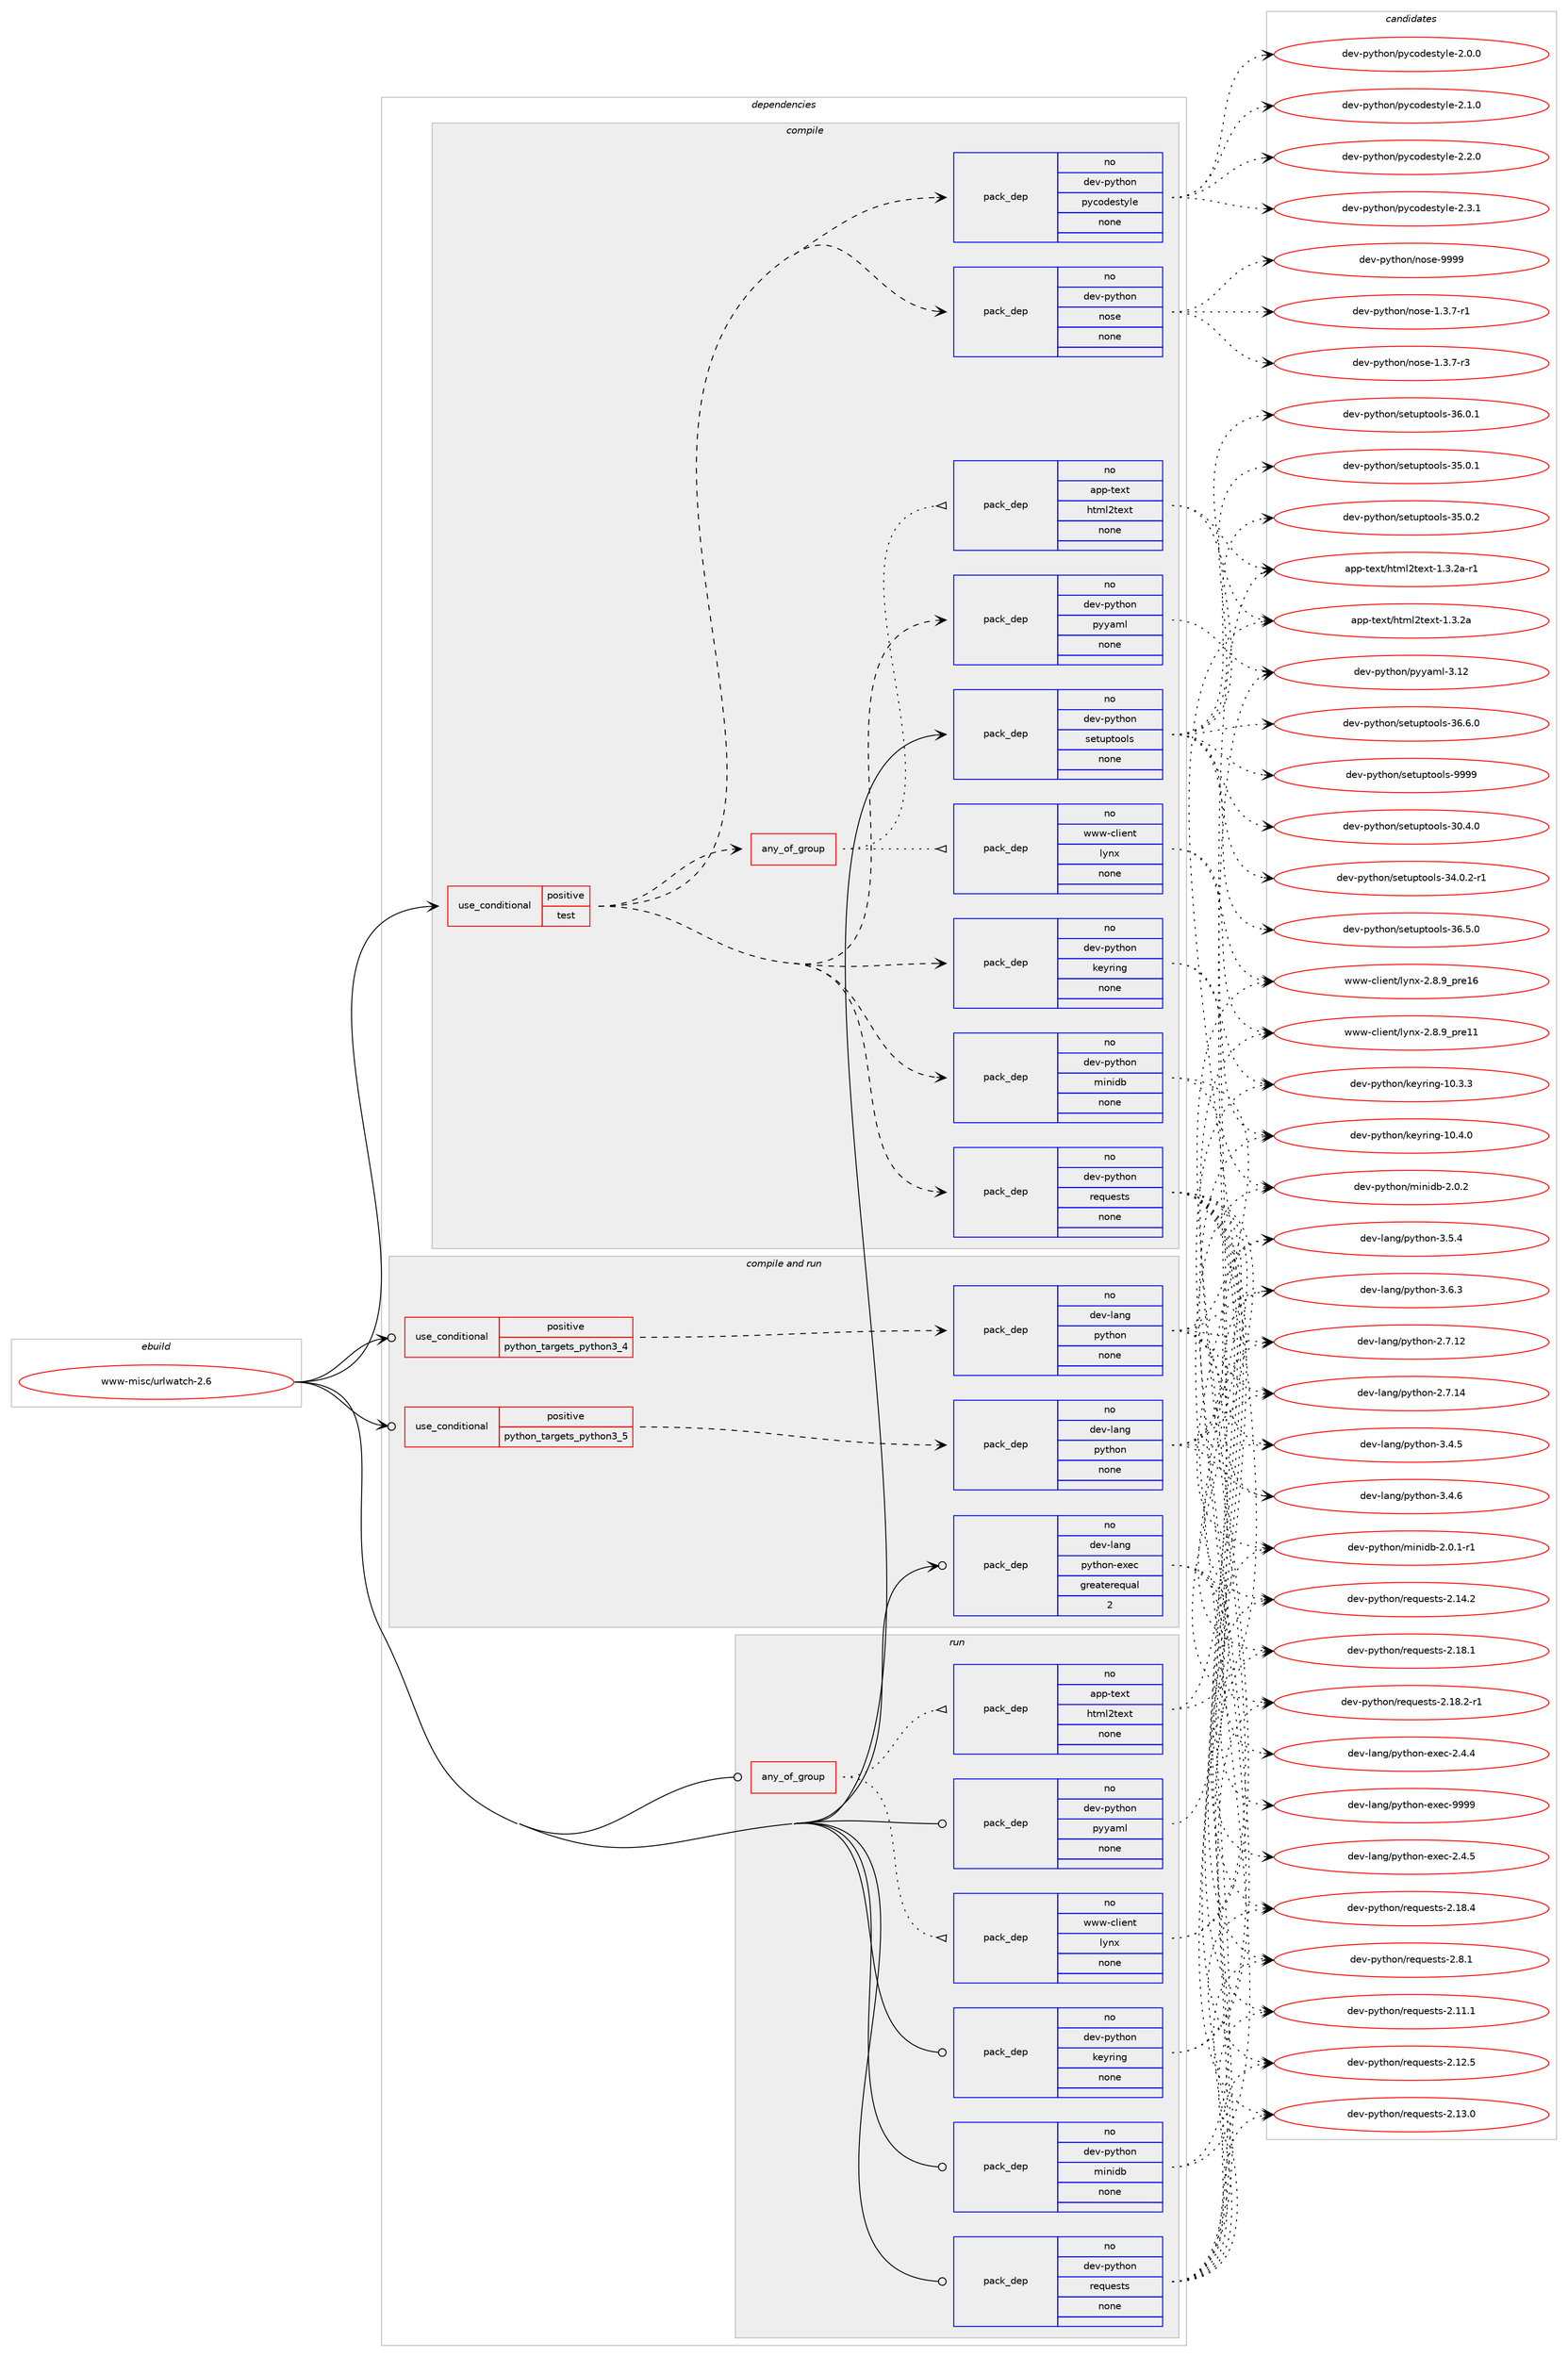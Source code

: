 digraph prolog {

# *************
# Graph options
# *************

newrank=true;
concentrate=true;
compound=true;
graph [rankdir=LR,fontname=Helvetica,fontsize=10,ranksep=1.5];#, ranksep=2.5, nodesep=0.2];
edge  [arrowhead=vee];
node  [fontname=Helvetica,fontsize=10];

# **********
# The ebuild
# **********

subgraph cluster_leftcol {
color=gray;
rank=same;
label=<<i>ebuild</i>>;
id [label="www-misc/urlwatch-2.6", color=red, width=4, href="../www-misc/urlwatch-2.6.svg"];
}

# ****************
# The dependencies
# ****************

subgraph cluster_midcol {
color=gray;
label=<<i>dependencies</i>>;
subgraph cluster_compile {
fillcolor="#eeeeee";
style=filled;
label=<<i>compile</i>>;
subgraph cond120330 {
dependency505712 [label=<<TABLE BORDER="0" CELLBORDER="1" CELLSPACING="0" CELLPADDING="4"><TR><TD ROWSPAN="3" CELLPADDING="10">use_conditional</TD></TR><TR><TD>positive</TD></TR><TR><TD>test</TD></TR></TABLE>>, shape=none, color=red];
subgraph pack376102 {
dependency505713 [label=<<TABLE BORDER="0" CELLBORDER="1" CELLSPACING="0" CELLPADDING="4" WIDTH="220"><TR><TD ROWSPAN="6" CELLPADDING="30">pack_dep</TD></TR><TR><TD WIDTH="110">no</TD></TR><TR><TD>dev-python</TD></TR><TR><TD>keyring</TD></TR><TR><TD>none</TD></TR><TR><TD></TD></TR></TABLE>>, shape=none, color=blue];
}
dependency505712:e -> dependency505713:w [weight=20,style="dashed",arrowhead="vee"];
subgraph pack376103 {
dependency505714 [label=<<TABLE BORDER="0" CELLBORDER="1" CELLSPACING="0" CELLPADDING="4" WIDTH="220"><TR><TD ROWSPAN="6" CELLPADDING="30">pack_dep</TD></TR><TR><TD WIDTH="110">no</TD></TR><TR><TD>dev-python</TD></TR><TR><TD>pyyaml</TD></TR><TR><TD>none</TD></TR><TR><TD></TD></TR></TABLE>>, shape=none, color=blue];
}
dependency505712:e -> dependency505714:w [weight=20,style="dashed",arrowhead="vee"];
subgraph pack376104 {
dependency505715 [label=<<TABLE BORDER="0" CELLBORDER="1" CELLSPACING="0" CELLPADDING="4" WIDTH="220"><TR><TD ROWSPAN="6" CELLPADDING="30">pack_dep</TD></TR><TR><TD WIDTH="110">no</TD></TR><TR><TD>dev-python</TD></TR><TR><TD>minidb</TD></TR><TR><TD>none</TD></TR><TR><TD></TD></TR></TABLE>>, shape=none, color=blue];
}
dependency505712:e -> dependency505715:w [weight=20,style="dashed",arrowhead="vee"];
subgraph pack376105 {
dependency505716 [label=<<TABLE BORDER="0" CELLBORDER="1" CELLSPACING="0" CELLPADDING="4" WIDTH="220"><TR><TD ROWSPAN="6" CELLPADDING="30">pack_dep</TD></TR><TR><TD WIDTH="110">no</TD></TR><TR><TD>dev-python</TD></TR><TR><TD>requests</TD></TR><TR><TD>none</TD></TR><TR><TD></TD></TR></TABLE>>, shape=none, color=blue];
}
dependency505712:e -> dependency505716:w [weight=20,style="dashed",arrowhead="vee"];
subgraph any8945 {
dependency505717 [label=<<TABLE BORDER="0" CELLBORDER="1" CELLSPACING="0" CELLPADDING="4"><TR><TD CELLPADDING="10">any_of_group</TD></TR></TABLE>>, shape=none, color=red];subgraph pack376106 {
dependency505718 [label=<<TABLE BORDER="0" CELLBORDER="1" CELLSPACING="0" CELLPADDING="4" WIDTH="220"><TR><TD ROWSPAN="6" CELLPADDING="30">pack_dep</TD></TR><TR><TD WIDTH="110">no</TD></TR><TR><TD>www-client</TD></TR><TR><TD>lynx</TD></TR><TR><TD>none</TD></TR><TR><TD></TD></TR></TABLE>>, shape=none, color=blue];
}
dependency505717:e -> dependency505718:w [weight=20,style="dotted",arrowhead="oinv"];
subgraph pack376107 {
dependency505719 [label=<<TABLE BORDER="0" CELLBORDER="1" CELLSPACING="0" CELLPADDING="4" WIDTH="220"><TR><TD ROWSPAN="6" CELLPADDING="30">pack_dep</TD></TR><TR><TD WIDTH="110">no</TD></TR><TR><TD>app-text</TD></TR><TR><TD>html2text</TD></TR><TR><TD>none</TD></TR><TR><TD></TD></TR></TABLE>>, shape=none, color=blue];
}
dependency505717:e -> dependency505719:w [weight=20,style="dotted",arrowhead="oinv"];
}
dependency505712:e -> dependency505717:w [weight=20,style="dashed",arrowhead="vee"];
subgraph pack376108 {
dependency505720 [label=<<TABLE BORDER="0" CELLBORDER="1" CELLSPACING="0" CELLPADDING="4" WIDTH="220"><TR><TD ROWSPAN="6" CELLPADDING="30">pack_dep</TD></TR><TR><TD WIDTH="110">no</TD></TR><TR><TD>dev-python</TD></TR><TR><TD>nose</TD></TR><TR><TD>none</TD></TR><TR><TD></TD></TR></TABLE>>, shape=none, color=blue];
}
dependency505712:e -> dependency505720:w [weight=20,style="dashed",arrowhead="vee"];
subgraph pack376109 {
dependency505721 [label=<<TABLE BORDER="0" CELLBORDER="1" CELLSPACING="0" CELLPADDING="4" WIDTH="220"><TR><TD ROWSPAN="6" CELLPADDING="30">pack_dep</TD></TR><TR><TD WIDTH="110">no</TD></TR><TR><TD>dev-python</TD></TR><TR><TD>pycodestyle</TD></TR><TR><TD>none</TD></TR><TR><TD></TD></TR></TABLE>>, shape=none, color=blue];
}
dependency505712:e -> dependency505721:w [weight=20,style="dashed",arrowhead="vee"];
}
id:e -> dependency505712:w [weight=20,style="solid",arrowhead="vee"];
subgraph pack376110 {
dependency505722 [label=<<TABLE BORDER="0" CELLBORDER="1" CELLSPACING="0" CELLPADDING="4" WIDTH="220"><TR><TD ROWSPAN="6" CELLPADDING="30">pack_dep</TD></TR><TR><TD WIDTH="110">no</TD></TR><TR><TD>dev-python</TD></TR><TR><TD>setuptools</TD></TR><TR><TD>none</TD></TR><TR><TD></TD></TR></TABLE>>, shape=none, color=blue];
}
id:e -> dependency505722:w [weight=20,style="solid",arrowhead="vee"];
}
subgraph cluster_compileandrun {
fillcolor="#eeeeee";
style=filled;
label=<<i>compile and run</i>>;
subgraph cond120331 {
dependency505723 [label=<<TABLE BORDER="0" CELLBORDER="1" CELLSPACING="0" CELLPADDING="4"><TR><TD ROWSPAN="3" CELLPADDING="10">use_conditional</TD></TR><TR><TD>positive</TD></TR><TR><TD>python_targets_python3_4</TD></TR></TABLE>>, shape=none, color=red];
subgraph pack376111 {
dependency505724 [label=<<TABLE BORDER="0" CELLBORDER="1" CELLSPACING="0" CELLPADDING="4" WIDTH="220"><TR><TD ROWSPAN="6" CELLPADDING="30">pack_dep</TD></TR><TR><TD WIDTH="110">no</TD></TR><TR><TD>dev-lang</TD></TR><TR><TD>python</TD></TR><TR><TD>none</TD></TR><TR><TD></TD></TR></TABLE>>, shape=none, color=blue];
}
dependency505723:e -> dependency505724:w [weight=20,style="dashed",arrowhead="vee"];
}
id:e -> dependency505723:w [weight=20,style="solid",arrowhead="odotvee"];
subgraph cond120332 {
dependency505725 [label=<<TABLE BORDER="0" CELLBORDER="1" CELLSPACING="0" CELLPADDING="4"><TR><TD ROWSPAN="3" CELLPADDING="10">use_conditional</TD></TR><TR><TD>positive</TD></TR><TR><TD>python_targets_python3_5</TD></TR></TABLE>>, shape=none, color=red];
subgraph pack376112 {
dependency505726 [label=<<TABLE BORDER="0" CELLBORDER="1" CELLSPACING="0" CELLPADDING="4" WIDTH="220"><TR><TD ROWSPAN="6" CELLPADDING="30">pack_dep</TD></TR><TR><TD WIDTH="110">no</TD></TR><TR><TD>dev-lang</TD></TR><TR><TD>python</TD></TR><TR><TD>none</TD></TR><TR><TD></TD></TR></TABLE>>, shape=none, color=blue];
}
dependency505725:e -> dependency505726:w [weight=20,style="dashed",arrowhead="vee"];
}
id:e -> dependency505725:w [weight=20,style="solid",arrowhead="odotvee"];
subgraph pack376113 {
dependency505727 [label=<<TABLE BORDER="0" CELLBORDER="1" CELLSPACING="0" CELLPADDING="4" WIDTH="220"><TR><TD ROWSPAN="6" CELLPADDING="30">pack_dep</TD></TR><TR><TD WIDTH="110">no</TD></TR><TR><TD>dev-lang</TD></TR><TR><TD>python-exec</TD></TR><TR><TD>greaterequal</TD></TR><TR><TD>2</TD></TR></TABLE>>, shape=none, color=blue];
}
id:e -> dependency505727:w [weight=20,style="solid",arrowhead="odotvee"];
}
subgraph cluster_run {
fillcolor="#eeeeee";
style=filled;
label=<<i>run</i>>;
subgraph any8946 {
dependency505728 [label=<<TABLE BORDER="0" CELLBORDER="1" CELLSPACING="0" CELLPADDING="4"><TR><TD CELLPADDING="10">any_of_group</TD></TR></TABLE>>, shape=none, color=red];subgraph pack376114 {
dependency505729 [label=<<TABLE BORDER="0" CELLBORDER="1" CELLSPACING="0" CELLPADDING="4" WIDTH="220"><TR><TD ROWSPAN="6" CELLPADDING="30">pack_dep</TD></TR><TR><TD WIDTH="110">no</TD></TR><TR><TD>www-client</TD></TR><TR><TD>lynx</TD></TR><TR><TD>none</TD></TR><TR><TD></TD></TR></TABLE>>, shape=none, color=blue];
}
dependency505728:e -> dependency505729:w [weight=20,style="dotted",arrowhead="oinv"];
subgraph pack376115 {
dependency505730 [label=<<TABLE BORDER="0" CELLBORDER="1" CELLSPACING="0" CELLPADDING="4" WIDTH="220"><TR><TD ROWSPAN="6" CELLPADDING="30">pack_dep</TD></TR><TR><TD WIDTH="110">no</TD></TR><TR><TD>app-text</TD></TR><TR><TD>html2text</TD></TR><TR><TD>none</TD></TR><TR><TD></TD></TR></TABLE>>, shape=none, color=blue];
}
dependency505728:e -> dependency505730:w [weight=20,style="dotted",arrowhead="oinv"];
}
id:e -> dependency505728:w [weight=20,style="solid",arrowhead="odot"];
subgraph pack376116 {
dependency505731 [label=<<TABLE BORDER="0" CELLBORDER="1" CELLSPACING="0" CELLPADDING="4" WIDTH="220"><TR><TD ROWSPAN="6" CELLPADDING="30">pack_dep</TD></TR><TR><TD WIDTH="110">no</TD></TR><TR><TD>dev-python</TD></TR><TR><TD>keyring</TD></TR><TR><TD>none</TD></TR><TR><TD></TD></TR></TABLE>>, shape=none, color=blue];
}
id:e -> dependency505731:w [weight=20,style="solid",arrowhead="odot"];
subgraph pack376117 {
dependency505732 [label=<<TABLE BORDER="0" CELLBORDER="1" CELLSPACING="0" CELLPADDING="4" WIDTH="220"><TR><TD ROWSPAN="6" CELLPADDING="30">pack_dep</TD></TR><TR><TD WIDTH="110">no</TD></TR><TR><TD>dev-python</TD></TR><TR><TD>minidb</TD></TR><TR><TD>none</TD></TR><TR><TD></TD></TR></TABLE>>, shape=none, color=blue];
}
id:e -> dependency505732:w [weight=20,style="solid",arrowhead="odot"];
subgraph pack376118 {
dependency505733 [label=<<TABLE BORDER="0" CELLBORDER="1" CELLSPACING="0" CELLPADDING="4" WIDTH="220"><TR><TD ROWSPAN="6" CELLPADDING="30">pack_dep</TD></TR><TR><TD WIDTH="110">no</TD></TR><TR><TD>dev-python</TD></TR><TR><TD>pyyaml</TD></TR><TR><TD>none</TD></TR><TR><TD></TD></TR></TABLE>>, shape=none, color=blue];
}
id:e -> dependency505733:w [weight=20,style="solid",arrowhead="odot"];
subgraph pack376119 {
dependency505734 [label=<<TABLE BORDER="0" CELLBORDER="1" CELLSPACING="0" CELLPADDING="4" WIDTH="220"><TR><TD ROWSPAN="6" CELLPADDING="30">pack_dep</TD></TR><TR><TD WIDTH="110">no</TD></TR><TR><TD>dev-python</TD></TR><TR><TD>requests</TD></TR><TR><TD>none</TD></TR><TR><TD></TD></TR></TABLE>>, shape=none, color=blue];
}
id:e -> dependency505734:w [weight=20,style="solid",arrowhead="odot"];
}
}

# **************
# The candidates
# **************

subgraph cluster_choices {
rank=same;
color=gray;
label=<<i>candidates</i>>;

subgraph choice376102 {
color=black;
nodesep=1;
choice100101118451121211161041111104710710112111410511010345494846514651 [label="dev-python/keyring-10.3.3", color=red, width=4,href="../dev-python/keyring-10.3.3.svg"];
choice100101118451121211161041111104710710112111410511010345494846524648 [label="dev-python/keyring-10.4.0", color=red, width=4,href="../dev-python/keyring-10.4.0.svg"];
dependency505713:e -> choice100101118451121211161041111104710710112111410511010345494846514651:w [style=dotted,weight="100"];
dependency505713:e -> choice100101118451121211161041111104710710112111410511010345494846524648:w [style=dotted,weight="100"];
}
subgraph choice376103 {
color=black;
nodesep=1;
choice1001011184511212111610411111047112121121971091084551464950 [label="dev-python/pyyaml-3.12", color=red, width=4,href="../dev-python/pyyaml-3.12.svg"];
dependency505714:e -> choice1001011184511212111610411111047112121121971091084551464950:w [style=dotted,weight="100"];
}
subgraph choice376104 {
color=black;
nodesep=1;
choice1001011184511212111610411111047109105110105100984550464846494511449 [label="dev-python/minidb-2.0.1-r1", color=red, width=4,href="../dev-python/minidb-2.0.1-r1.svg"];
choice100101118451121211161041111104710910511010510098455046484650 [label="dev-python/minidb-2.0.2", color=red, width=4,href="../dev-python/minidb-2.0.2.svg"];
dependency505715:e -> choice1001011184511212111610411111047109105110105100984550464846494511449:w [style=dotted,weight="100"];
dependency505715:e -> choice100101118451121211161041111104710910511010510098455046484650:w [style=dotted,weight="100"];
}
subgraph choice376105 {
color=black;
nodesep=1;
choice100101118451121211161041111104711410111311710111511611545504649494649 [label="dev-python/requests-2.11.1", color=red, width=4,href="../dev-python/requests-2.11.1.svg"];
choice100101118451121211161041111104711410111311710111511611545504649504653 [label="dev-python/requests-2.12.5", color=red, width=4,href="../dev-python/requests-2.12.5.svg"];
choice100101118451121211161041111104711410111311710111511611545504649514648 [label="dev-python/requests-2.13.0", color=red, width=4,href="../dev-python/requests-2.13.0.svg"];
choice100101118451121211161041111104711410111311710111511611545504649524650 [label="dev-python/requests-2.14.2", color=red, width=4,href="../dev-python/requests-2.14.2.svg"];
choice100101118451121211161041111104711410111311710111511611545504649564649 [label="dev-python/requests-2.18.1", color=red, width=4,href="../dev-python/requests-2.18.1.svg"];
choice1001011184511212111610411111047114101113117101115116115455046495646504511449 [label="dev-python/requests-2.18.2-r1", color=red, width=4,href="../dev-python/requests-2.18.2-r1.svg"];
choice100101118451121211161041111104711410111311710111511611545504649564652 [label="dev-python/requests-2.18.4", color=red, width=4,href="../dev-python/requests-2.18.4.svg"];
choice1001011184511212111610411111047114101113117101115116115455046564649 [label="dev-python/requests-2.8.1", color=red, width=4,href="../dev-python/requests-2.8.1.svg"];
dependency505716:e -> choice100101118451121211161041111104711410111311710111511611545504649494649:w [style=dotted,weight="100"];
dependency505716:e -> choice100101118451121211161041111104711410111311710111511611545504649504653:w [style=dotted,weight="100"];
dependency505716:e -> choice100101118451121211161041111104711410111311710111511611545504649514648:w [style=dotted,weight="100"];
dependency505716:e -> choice100101118451121211161041111104711410111311710111511611545504649524650:w [style=dotted,weight="100"];
dependency505716:e -> choice100101118451121211161041111104711410111311710111511611545504649564649:w [style=dotted,weight="100"];
dependency505716:e -> choice1001011184511212111610411111047114101113117101115116115455046495646504511449:w [style=dotted,weight="100"];
dependency505716:e -> choice100101118451121211161041111104711410111311710111511611545504649564652:w [style=dotted,weight="100"];
dependency505716:e -> choice1001011184511212111610411111047114101113117101115116115455046564649:w [style=dotted,weight="100"];
}
subgraph choice376106 {
color=black;
nodesep=1;
choice119119119459910810510111011647108121110120455046564657951121141014949 [label="www-client/lynx-2.8.9_pre11", color=red, width=4,href="../www-client/lynx-2.8.9_pre11.svg"];
choice119119119459910810510111011647108121110120455046564657951121141014954 [label="www-client/lynx-2.8.9_pre16", color=red, width=4,href="../www-client/lynx-2.8.9_pre16.svg"];
dependency505718:e -> choice119119119459910810510111011647108121110120455046564657951121141014949:w [style=dotted,weight="100"];
dependency505718:e -> choice119119119459910810510111011647108121110120455046564657951121141014954:w [style=dotted,weight="100"];
}
subgraph choice376107 {
color=black;
nodesep=1;
choice9711211245116101120116471041161091085011610112011645494651465097 [label="app-text/html2text-1.3.2a", color=red, width=4,href="../app-text/html2text-1.3.2a.svg"];
choice97112112451161011201164710411610910850116101120116454946514650974511449 [label="app-text/html2text-1.3.2a-r1", color=red, width=4,href="../app-text/html2text-1.3.2a-r1.svg"];
dependency505719:e -> choice9711211245116101120116471041161091085011610112011645494651465097:w [style=dotted,weight="100"];
dependency505719:e -> choice97112112451161011201164710411610910850116101120116454946514650974511449:w [style=dotted,weight="100"];
}
subgraph choice376108 {
color=black;
nodesep=1;
choice10010111845112121116104111110471101111151014549465146554511449 [label="dev-python/nose-1.3.7-r1", color=red, width=4,href="../dev-python/nose-1.3.7-r1.svg"];
choice10010111845112121116104111110471101111151014549465146554511451 [label="dev-python/nose-1.3.7-r3", color=red, width=4,href="../dev-python/nose-1.3.7-r3.svg"];
choice10010111845112121116104111110471101111151014557575757 [label="dev-python/nose-9999", color=red, width=4,href="../dev-python/nose-9999.svg"];
dependency505720:e -> choice10010111845112121116104111110471101111151014549465146554511449:w [style=dotted,weight="100"];
dependency505720:e -> choice10010111845112121116104111110471101111151014549465146554511451:w [style=dotted,weight="100"];
dependency505720:e -> choice10010111845112121116104111110471101111151014557575757:w [style=dotted,weight="100"];
}
subgraph choice376109 {
color=black;
nodesep=1;
choice100101118451121211161041111104711212199111100101115116121108101455046484648 [label="dev-python/pycodestyle-2.0.0", color=red, width=4,href="../dev-python/pycodestyle-2.0.0.svg"];
choice100101118451121211161041111104711212199111100101115116121108101455046494648 [label="dev-python/pycodestyle-2.1.0", color=red, width=4,href="../dev-python/pycodestyle-2.1.0.svg"];
choice100101118451121211161041111104711212199111100101115116121108101455046504648 [label="dev-python/pycodestyle-2.2.0", color=red, width=4,href="../dev-python/pycodestyle-2.2.0.svg"];
choice100101118451121211161041111104711212199111100101115116121108101455046514649 [label="dev-python/pycodestyle-2.3.1", color=red, width=4,href="../dev-python/pycodestyle-2.3.1.svg"];
dependency505721:e -> choice100101118451121211161041111104711212199111100101115116121108101455046484648:w [style=dotted,weight="100"];
dependency505721:e -> choice100101118451121211161041111104711212199111100101115116121108101455046494648:w [style=dotted,weight="100"];
dependency505721:e -> choice100101118451121211161041111104711212199111100101115116121108101455046504648:w [style=dotted,weight="100"];
dependency505721:e -> choice100101118451121211161041111104711212199111100101115116121108101455046514649:w [style=dotted,weight="100"];
}
subgraph choice376110 {
color=black;
nodesep=1;
choice100101118451121211161041111104711510111611711211611111110811545514846524648 [label="dev-python/setuptools-30.4.0", color=red, width=4,href="../dev-python/setuptools-30.4.0.svg"];
choice1001011184511212111610411111047115101116117112116111111108115455152464846504511449 [label="dev-python/setuptools-34.0.2-r1", color=red, width=4,href="../dev-python/setuptools-34.0.2-r1.svg"];
choice100101118451121211161041111104711510111611711211611111110811545515346484649 [label="dev-python/setuptools-35.0.1", color=red, width=4,href="../dev-python/setuptools-35.0.1.svg"];
choice100101118451121211161041111104711510111611711211611111110811545515346484650 [label="dev-python/setuptools-35.0.2", color=red, width=4,href="../dev-python/setuptools-35.0.2.svg"];
choice100101118451121211161041111104711510111611711211611111110811545515446484649 [label="dev-python/setuptools-36.0.1", color=red, width=4,href="../dev-python/setuptools-36.0.1.svg"];
choice100101118451121211161041111104711510111611711211611111110811545515446534648 [label="dev-python/setuptools-36.5.0", color=red, width=4,href="../dev-python/setuptools-36.5.0.svg"];
choice100101118451121211161041111104711510111611711211611111110811545515446544648 [label="dev-python/setuptools-36.6.0", color=red, width=4,href="../dev-python/setuptools-36.6.0.svg"];
choice10010111845112121116104111110471151011161171121161111111081154557575757 [label="dev-python/setuptools-9999", color=red, width=4,href="../dev-python/setuptools-9999.svg"];
dependency505722:e -> choice100101118451121211161041111104711510111611711211611111110811545514846524648:w [style=dotted,weight="100"];
dependency505722:e -> choice1001011184511212111610411111047115101116117112116111111108115455152464846504511449:w [style=dotted,weight="100"];
dependency505722:e -> choice100101118451121211161041111104711510111611711211611111110811545515346484649:w [style=dotted,weight="100"];
dependency505722:e -> choice100101118451121211161041111104711510111611711211611111110811545515346484650:w [style=dotted,weight="100"];
dependency505722:e -> choice100101118451121211161041111104711510111611711211611111110811545515446484649:w [style=dotted,weight="100"];
dependency505722:e -> choice100101118451121211161041111104711510111611711211611111110811545515446534648:w [style=dotted,weight="100"];
dependency505722:e -> choice100101118451121211161041111104711510111611711211611111110811545515446544648:w [style=dotted,weight="100"];
dependency505722:e -> choice10010111845112121116104111110471151011161171121161111111081154557575757:w [style=dotted,weight="100"];
}
subgraph choice376111 {
color=black;
nodesep=1;
choice10010111845108971101034711212111610411111045504655464950 [label="dev-lang/python-2.7.12", color=red, width=4,href="../dev-lang/python-2.7.12.svg"];
choice10010111845108971101034711212111610411111045504655464952 [label="dev-lang/python-2.7.14", color=red, width=4,href="../dev-lang/python-2.7.14.svg"];
choice100101118451089711010347112121116104111110455146524653 [label="dev-lang/python-3.4.5", color=red, width=4,href="../dev-lang/python-3.4.5.svg"];
choice100101118451089711010347112121116104111110455146524654 [label="dev-lang/python-3.4.6", color=red, width=4,href="../dev-lang/python-3.4.6.svg"];
choice100101118451089711010347112121116104111110455146534652 [label="dev-lang/python-3.5.4", color=red, width=4,href="../dev-lang/python-3.5.4.svg"];
choice100101118451089711010347112121116104111110455146544651 [label="dev-lang/python-3.6.3", color=red, width=4,href="../dev-lang/python-3.6.3.svg"];
dependency505724:e -> choice10010111845108971101034711212111610411111045504655464950:w [style=dotted,weight="100"];
dependency505724:e -> choice10010111845108971101034711212111610411111045504655464952:w [style=dotted,weight="100"];
dependency505724:e -> choice100101118451089711010347112121116104111110455146524653:w [style=dotted,weight="100"];
dependency505724:e -> choice100101118451089711010347112121116104111110455146524654:w [style=dotted,weight="100"];
dependency505724:e -> choice100101118451089711010347112121116104111110455146534652:w [style=dotted,weight="100"];
dependency505724:e -> choice100101118451089711010347112121116104111110455146544651:w [style=dotted,weight="100"];
}
subgraph choice376112 {
color=black;
nodesep=1;
choice10010111845108971101034711212111610411111045504655464950 [label="dev-lang/python-2.7.12", color=red, width=4,href="../dev-lang/python-2.7.12.svg"];
choice10010111845108971101034711212111610411111045504655464952 [label="dev-lang/python-2.7.14", color=red, width=4,href="../dev-lang/python-2.7.14.svg"];
choice100101118451089711010347112121116104111110455146524653 [label="dev-lang/python-3.4.5", color=red, width=4,href="../dev-lang/python-3.4.5.svg"];
choice100101118451089711010347112121116104111110455146524654 [label="dev-lang/python-3.4.6", color=red, width=4,href="../dev-lang/python-3.4.6.svg"];
choice100101118451089711010347112121116104111110455146534652 [label="dev-lang/python-3.5.4", color=red, width=4,href="../dev-lang/python-3.5.4.svg"];
choice100101118451089711010347112121116104111110455146544651 [label="dev-lang/python-3.6.3", color=red, width=4,href="../dev-lang/python-3.6.3.svg"];
dependency505726:e -> choice10010111845108971101034711212111610411111045504655464950:w [style=dotted,weight="100"];
dependency505726:e -> choice10010111845108971101034711212111610411111045504655464952:w [style=dotted,weight="100"];
dependency505726:e -> choice100101118451089711010347112121116104111110455146524653:w [style=dotted,weight="100"];
dependency505726:e -> choice100101118451089711010347112121116104111110455146524654:w [style=dotted,weight="100"];
dependency505726:e -> choice100101118451089711010347112121116104111110455146534652:w [style=dotted,weight="100"];
dependency505726:e -> choice100101118451089711010347112121116104111110455146544651:w [style=dotted,weight="100"];
}
subgraph choice376113 {
color=black;
nodesep=1;
choice1001011184510897110103471121211161041111104510112010199455046524652 [label="dev-lang/python-exec-2.4.4", color=red, width=4,href="../dev-lang/python-exec-2.4.4.svg"];
choice1001011184510897110103471121211161041111104510112010199455046524653 [label="dev-lang/python-exec-2.4.5", color=red, width=4,href="../dev-lang/python-exec-2.4.5.svg"];
choice10010111845108971101034711212111610411111045101120101994557575757 [label="dev-lang/python-exec-9999", color=red, width=4,href="../dev-lang/python-exec-9999.svg"];
dependency505727:e -> choice1001011184510897110103471121211161041111104510112010199455046524652:w [style=dotted,weight="100"];
dependency505727:e -> choice1001011184510897110103471121211161041111104510112010199455046524653:w [style=dotted,weight="100"];
dependency505727:e -> choice10010111845108971101034711212111610411111045101120101994557575757:w [style=dotted,weight="100"];
}
subgraph choice376114 {
color=black;
nodesep=1;
choice119119119459910810510111011647108121110120455046564657951121141014949 [label="www-client/lynx-2.8.9_pre11", color=red, width=4,href="../www-client/lynx-2.8.9_pre11.svg"];
choice119119119459910810510111011647108121110120455046564657951121141014954 [label="www-client/lynx-2.8.9_pre16", color=red, width=4,href="../www-client/lynx-2.8.9_pre16.svg"];
dependency505729:e -> choice119119119459910810510111011647108121110120455046564657951121141014949:w [style=dotted,weight="100"];
dependency505729:e -> choice119119119459910810510111011647108121110120455046564657951121141014954:w [style=dotted,weight="100"];
}
subgraph choice376115 {
color=black;
nodesep=1;
choice9711211245116101120116471041161091085011610112011645494651465097 [label="app-text/html2text-1.3.2a", color=red, width=4,href="../app-text/html2text-1.3.2a.svg"];
choice97112112451161011201164710411610910850116101120116454946514650974511449 [label="app-text/html2text-1.3.2a-r1", color=red, width=4,href="../app-text/html2text-1.3.2a-r1.svg"];
dependency505730:e -> choice9711211245116101120116471041161091085011610112011645494651465097:w [style=dotted,weight="100"];
dependency505730:e -> choice97112112451161011201164710411610910850116101120116454946514650974511449:w [style=dotted,weight="100"];
}
subgraph choice376116 {
color=black;
nodesep=1;
choice100101118451121211161041111104710710112111410511010345494846514651 [label="dev-python/keyring-10.3.3", color=red, width=4,href="../dev-python/keyring-10.3.3.svg"];
choice100101118451121211161041111104710710112111410511010345494846524648 [label="dev-python/keyring-10.4.0", color=red, width=4,href="../dev-python/keyring-10.4.0.svg"];
dependency505731:e -> choice100101118451121211161041111104710710112111410511010345494846514651:w [style=dotted,weight="100"];
dependency505731:e -> choice100101118451121211161041111104710710112111410511010345494846524648:w [style=dotted,weight="100"];
}
subgraph choice376117 {
color=black;
nodesep=1;
choice1001011184511212111610411111047109105110105100984550464846494511449 [label="dev-python/minidb-2.0.1-r1", color=red, width=4,href="../dev-python/minidb-2.0.1-r1.svg"];
choice100101118451121211161041111104710910511010510098455046484650 [label="dev-python/minidb-2.0.2", color=red, width=4,href="../dev-python/minidb-2.0.2.svg"];
dependency505732:e -> choice1001011184511212111610411111047109105110105100984550464846494511449:w [style=dotted,weight="100"];
dependency505732:e -> choice100101118451121211161041111104710910511010510098455046484650:w [style=dotted,weight="100"];
}
subgraph choice376118 {
color=black;
nodesep=1;
choice1001011184511212111610411111047112121121971091084551464950 [label="dev-python/pyyaml-3.12", color=red, width=4,href="../dev-python/pyyaml-3.12.svg"];
dependency505733:e -> choice1001011184511212111610411111047112121121971091084551464950:w [style=dotted,weight="100"];
}
subgraph choice376119 {
color=black;
nodesep=1;
choice100101118451121211161041111104711410111311710111511611545504649494649 [label="dev-python/requests-2.11.1", color=red, width=4,href="../dev-python/requests-2.11.1.svg"];
choice100101118451121211161041111104711410111311710111511611545504649504653 [label="dev-python/requests-2.12.5", color=red, width=4,href="../dev-python/requests-2.12.5.svg"];
choice100101118451121211161041111104711410111311710111511611545504649514648 [label="dev-python/requests-2.13.0", color=red, width=4,href="../dev-python/requests-2.13.0.svg"];
choice100101118451121211161041111104711410111311710111511611545504649524650 [label="dev-python/requests-2.14.2", color=red, width=4,href="../dev-python/requests-2.14.2.svg"];
choice100101118451121211161041111104711410111311710111511611545504649564649 [label="dev-python/requests-2.18.1", color=red, width=4,href="../dev-python/requests-2.18.1.svg"];
choice1001011184511212111610411111047114101113117101115116115455046495646504511449 [label="dev-python/requests-2.18.2-r1", color=red, width=4,href="../dev-python/requests-2.18.2-r1.svg"];
choice100101118451121211161041111104711410111311710111511611545504649564652 [label="dev-python/requests-2.18.4", color=red, width=4,href="../dev-python/requests-2.18.4.svg"];
choice1001011184511212111610411111047114101113117101115116115455046564649 [label="dev-python/requests-2.8.1", color=red, width=4,href="../dev-python/requests-2.8.1.svg"];
dependency505734:e -> choice100101118451121211161041111104711410111311710111511611545504649494649:w [style=dotted,weight="100"];
dependency505734:e -> choice100101118451121211161041111104711410111311710111511611545504649504653:w [style=dotted,weight="100"];
dependency505734:e -> choice100101118451121211161041111104711410111311710111511611545504649514648:w [style=dotted,weight="100"];
dependency505734:e -> choice100101118451121211161041111104711410111311710111511611545504649524650:w [style=dotted,weight="100"];
dependency505734:e -> choice100101118451121211161041111104711410111311710111511611545504649564649:w [style=dotted,weight="100"];
dependency505734:e -> choice1001011184511212111610411111047114101113117101115116115455046495646504511449:w [style=dotted,weight="100"];
dependency505734:e -> choice100101118451121211161041111104711410111311710111511611545504649564652:w [style=dotted,weight="100"];
dependency505734:e -> choice1001011184511212111610411111047114101113117101115116115455046564649:w [style=dotted,weight="100"];
}
}

}
